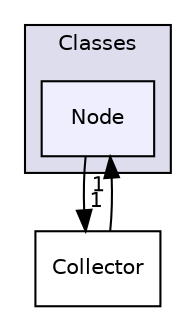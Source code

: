 digraph "/home/josea4718/Desktop/Datos II/Tarea Extraclase I/Tarea-Extraclase-1-Datos-II/Classes/Node" {
  compound=true
  node [ fontsize="10", fontname="Helvetica"];
  edge [ labelfontsize="10", labelfontname="Helvetica"];
  subgraph clusterdir_0c68614ac8d8401edbf4146ded722294 {
    graph [ bgcolor="#ddddee", pencolor="black", label="Classes" fontname="Helvetica", fontsize="10", URL="dir_0c68614ac8d8401edbf4146ded722294.html"]
  dir_faaa96c821bb5fbec036762df51628dc [shape=box, label="Node", style="filled", fillcolor="#eeeeff", pencolor="black", URL="dir_faaa96c821bb5fbec036762df51628dc.html"];
  }
  dir_f3b9af7c5a7a29ea6866a46382aa6bbe [shape=box label="Collector" URL="dir_f3b9af7c5a7a29ea6866a46382aa6bbe.html"];
  dir_f3b9af7c5a7a29ea6866a46382aa6bbe->dir_faaa96c821bb5fbec036762df51628dc [headlabel="1", labeldistance=1.5 headhref="dir_000001_000002.html"];
  dir_faaa96c821bb5fbec036762df51628dc->dir_f3b9af7c5a7a29ea6866a46382aa6bbe [headlabel="1", labeldistance=1.5 headhref="dir_000002_000001.html"];
}
